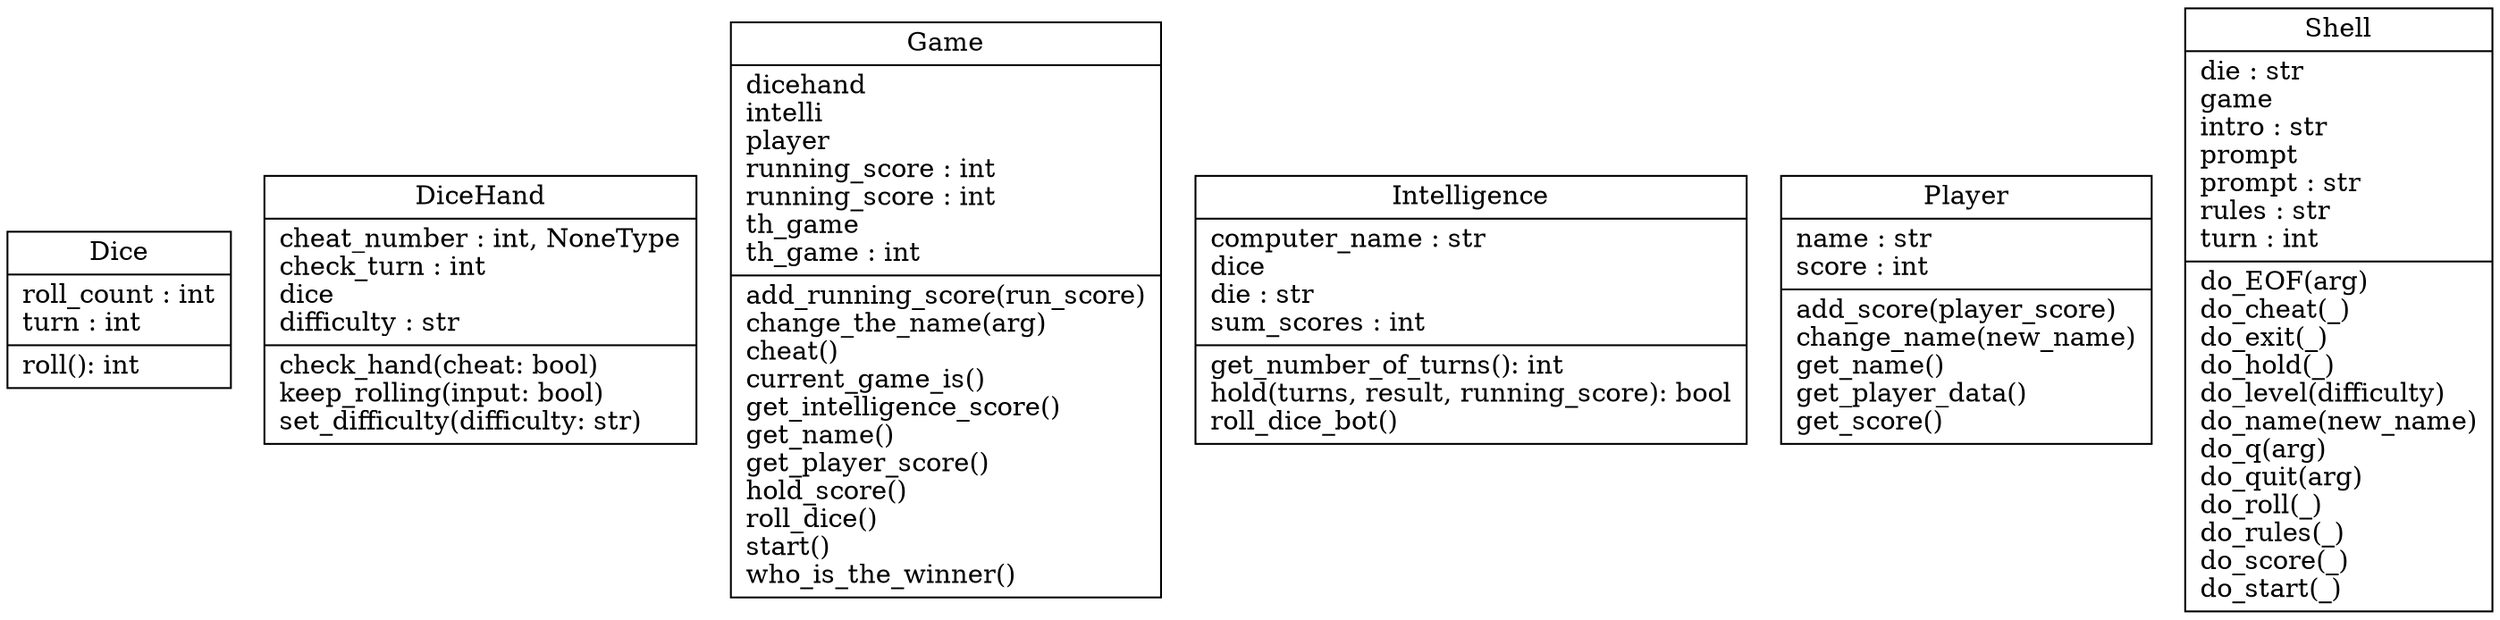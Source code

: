 digraph "classes" {
rankdir=BT
charset="utf-8"
"Project-Py-Game.game.dice.Dice" [color="black", fontcolor="black", label="{Dice|roll_count : int\lturn : int\l|roll(): int\l}", shape="record", style="solid"];
"Project-Py-Game.game.dicehand.DiceHand" [color="black", fontcolor="black", label="{DiceHand|cheat_number : int, NoneType\lcheck_turn : int\ldice\ldifficulty : str\l|check_hand(cheat: bool)\lkeep_rolling(input: bool)\lset_difficulty(difficulty: str)\l}", shape="record", style="solid"];
"Project-Py-Game.game.game.Game" [color="black", fontcolor="black", label="{Game|dicehand\lintelli\lplayer\lrunning_score : int\lrunning_score : int\lth_game\lth_game : int\l|add_running_score(run_score)\lchange_the_name(arg)\lcheat()\lcurrent_game_is()\lget_intelligence_score()\lget_name()\lget_player_score()\lhold_score()\lroll_dice()\lstart()\lwho_is_the_winner()\l}", shape="record", style="solid"];
"Project-Py-Game.game.intelligence.Intelligence" [color="black", fontcolor="black", label="{Intelligence|computer_name : str\ldice\ldie : str\lsum_scores : int\l|get_number_of_turns(): int\lhold(turns, result, running_score): bool\lroll_dice_bot()\l}", shape="record", style="solid"];
"Project-Py-Game.game.player.Player" [color="black", fontcolor="black", label="{Player|name : str\lscore : int\l|add_score(player_score)\lchange_name(new_name)\lget_name()\lget_player_data()\lget_score()\l}", shape="record", style="solid"];
"Project-Py-Game.game.shell.Shell" [color="black", fontcolor="black", label="{Shell|die : str\lgame\lintro : str\lprompt\lprompt : str\lrules : str\lturn : int\l|do_EOF(arg)\ldo_cheat(_)\ldo_exit(_)\ldo_hold(_)\ldo_level(difficulty)\ldo_name(new_name)\ldo_q(arg)\ldo_quit(arg)\ldo_roll(_)\ldo_rules(_)\ldo_score(_)\ldo_start(_)\l}", shape="record", style="solid"];
}
